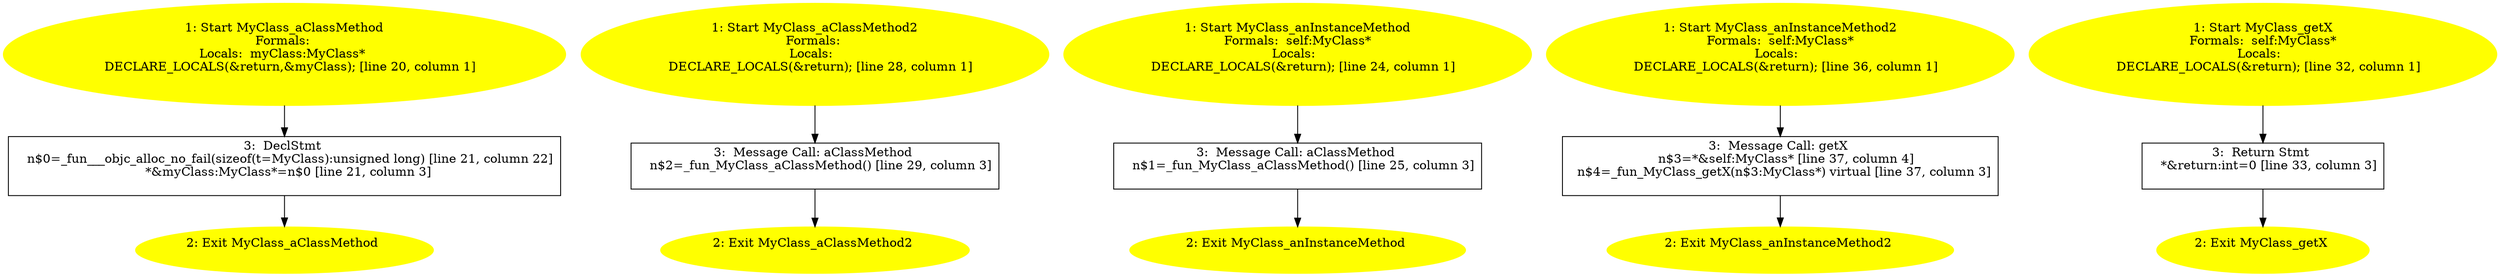 /* @generated */
digraph cfg {
"aClassMethod#MyClass#class.889732ffd1b4632cdd7c3f47090e69c0_1" [label="1: Start MyClass_aClassMethod\nFormals: \nLocals:  myClass:MyClass* \n   DECLARE_LOCALS(&return,&myClass); [line 20, column 1]\n " color=yellow style=filled]
	

	 "aClassMethod#MyClass#class.889732ffd1b4632cdd7c3f47090e69c0_1" -> "aClassMethod#MyClass#class.889732ffd1b4632cdd7c3f47090e69c0_3" ;
"aClassMethod#MyClass#class.889732ffd1b4632cdd7c3f47090e69c0_2" [label="2: Exit MyClass_aClassMethod \n  " color=yellow style=filled]
	

"aClassMethod#MyClass#class.889732ffd1b4632cdd7c3f47090e69c0_3" [label="3:  DeclStmt \n   n$0=_fun___objc_alloc_no_fail(sizeof(t=MyClass):unsigned long) [line 21, column 22]\n  *&myClass:MyClass*=n$0 [line 21, column 3]\n " shape="box"]
	

	 "aClassMethod#MyClass#class.889732ffd1b4632cdd7c3f47090e69c0_3" -> "aClassMethod#MyClass#class.889732ffd1b4632cdd7c3f47090e69c0_2" ;
"aClassMethod2#MyClass#class.98feaa0eae511501cde734a35e83bb61_1" [label="1: Start MyClass_aClassMethod2\nFormals: \nLocals:  \n   DECLARE_LOCALS(&return); [line 28, column 1]\n " color=yellow style=filled]
	

	 "aClassMethod2#MyClass#class.98feaa0eae511501cde734a35e83bb61_1" -> "aClassMethod2#MyClass#class.98feaa0eae511501cde734a35e83bb61_3" ;
"aClassMethod2#MyClass#class.98feaa0eae511501cde734a35e83bb61_2" [label="2: Exit MyClass_aClassMethod2 \n  " color=yellow style=filled]
	

"aClassMethod2#MyClass#class.98feaa0eae511501cde734a35e83bb61_3" [label="3:  Message Call: aClassMethod \n   n$2=_fun_MyClass_aClassMethod() [line 29, column 3]\n " shape="box"]
	

	 "aClassMethod2#MyClass#class.98feaa0eae511501cde734a35e83bb61_3" -> "aClassMethod2#MyClass#class.98feaa0eae511501cde734a35e83bb61_2" ;
"anInstanceMethod#MyClass#instance.7c18faea6ff486bf30aa019b169dffc3_1" [label="1: Start MyClass_anInstanceMethod\nFormals:  self:MyClass*\nLocals:  \n   DECLARE_LOCALS(&return); [line 24, column 1]\n " color=yellow style=filled]
	

	 "anInstanceMethod#MyClass#instance.7c18faea6ff486bf30aa019b169dffc3_1" -> "anInstanceMethod#MyClass#instance.7c18faea6ff486bf30aa019b169dffc3_3" ;
"anInstanceMethod#MyClass#instance.7c18faea6ff486bf30aa019b169dffc3_2" [label="2: Exit MyClass_anInstanceMethod \n  " color=yellow style=filled]
	

"anInstanceMethod#MyClass#instance.7c18faea6ff486bf30aa019b169dffc3_3" [label="3:  Message Call: aClassMethod \n   n$1=_fun_MyClass_aClassMethod() [line 25, column 3]\n " shape="box"]
	

	 "anInstanceMethod#MyClass#instance.7c18faea6ff486bf30aa019b169dffc3_3" -> "anInstanceMethod#MyClass#instance.7c18faea6ff486bf30aa019b169dffc3_2" ;
"anInstanceMethod2#MyClass#instance.d2b66ad8a2fe88927ba6f54fa43eabea_1" [label="1: Start MyClass_anInstanceMethod2\nFormals:  self:MyClass*\nLocals:  \n   DECLARE_LOCALS(&return); [line 36, column 1]\n " color=yellow style=filled]
	

	 "anInstanceMethod2#MyClass#instance.d2b66ad8a2fe88927ba6f54fa43eabea_1" -> "anInstanceMethod2#MyClass#instance.d2b66ad8a2fe88927ba6f54fa43eabea_3" ;
"anInstanceMethod2#MyClass#instance.d2b66ad8a2fe88927ba6f54fa43eabea_2" [label="2: Exit MyClass_anInstanceMethod2 \n  " color=yellow style=filled]
	

"anInstanceMethod2#MyClass#instance.d2b66ad8a2fe88927ba6f54fa43eabea_3" [label="3:  Message Call: getX \n   n$3=*&self:MyClass* [line 37, column 4]\n  n$4=_fun_MyClass_getX(n$3:MyClass*) virtual [line 37, column 3]\n " shape="box"]
	

	 "anInstanceMethod2#MyClass#instance.d2b66ad8a2fe88927ba6f54fa43eabea_3" -> "anInstanceMethod2#MyClass#instance.d2b66ad8a2fe88927ba6f54fa43eabea_2" ;
"getX#MyClass#instance.ddf21e5eecd35d40e2b277a5d6933812_1" [label="1: Start MyClass_getX\nFormals:  self:MyClass*\nLocals:  \n   DECLARE_LOCALS(&return); [line 32, column 1]\n " color=yellow style=filled]
	

	 "getX#MyClass#instance.ddf21e5eecd35d40e2b277a5d6933812_1" -> "getX#MyClass#instance.ddf21e5eecd35d40e2b277a5d6933812_3" ;
"getX#MyClass#instance.ddf21e5eecd35d40e2b277a5d6933812_2" [label="2: Exit MyClass_getX \n  " color=yellow style=filled]
	

"getX#MyClass#instance.ddf21e5eecd35d40e2b277a5d6933812_3" [label="3:  Return Stmt \n   *&return:int=0 [line 33, column 3]\n " shape="box"]
	

	 "getX#MyClass#instance.ddf21e5eecd35d40e2b277a5d6933812_3" -> "getX#MyClass#instance.ddf21e5eecd35d40e2b277a5d6933812_2" ;
}
